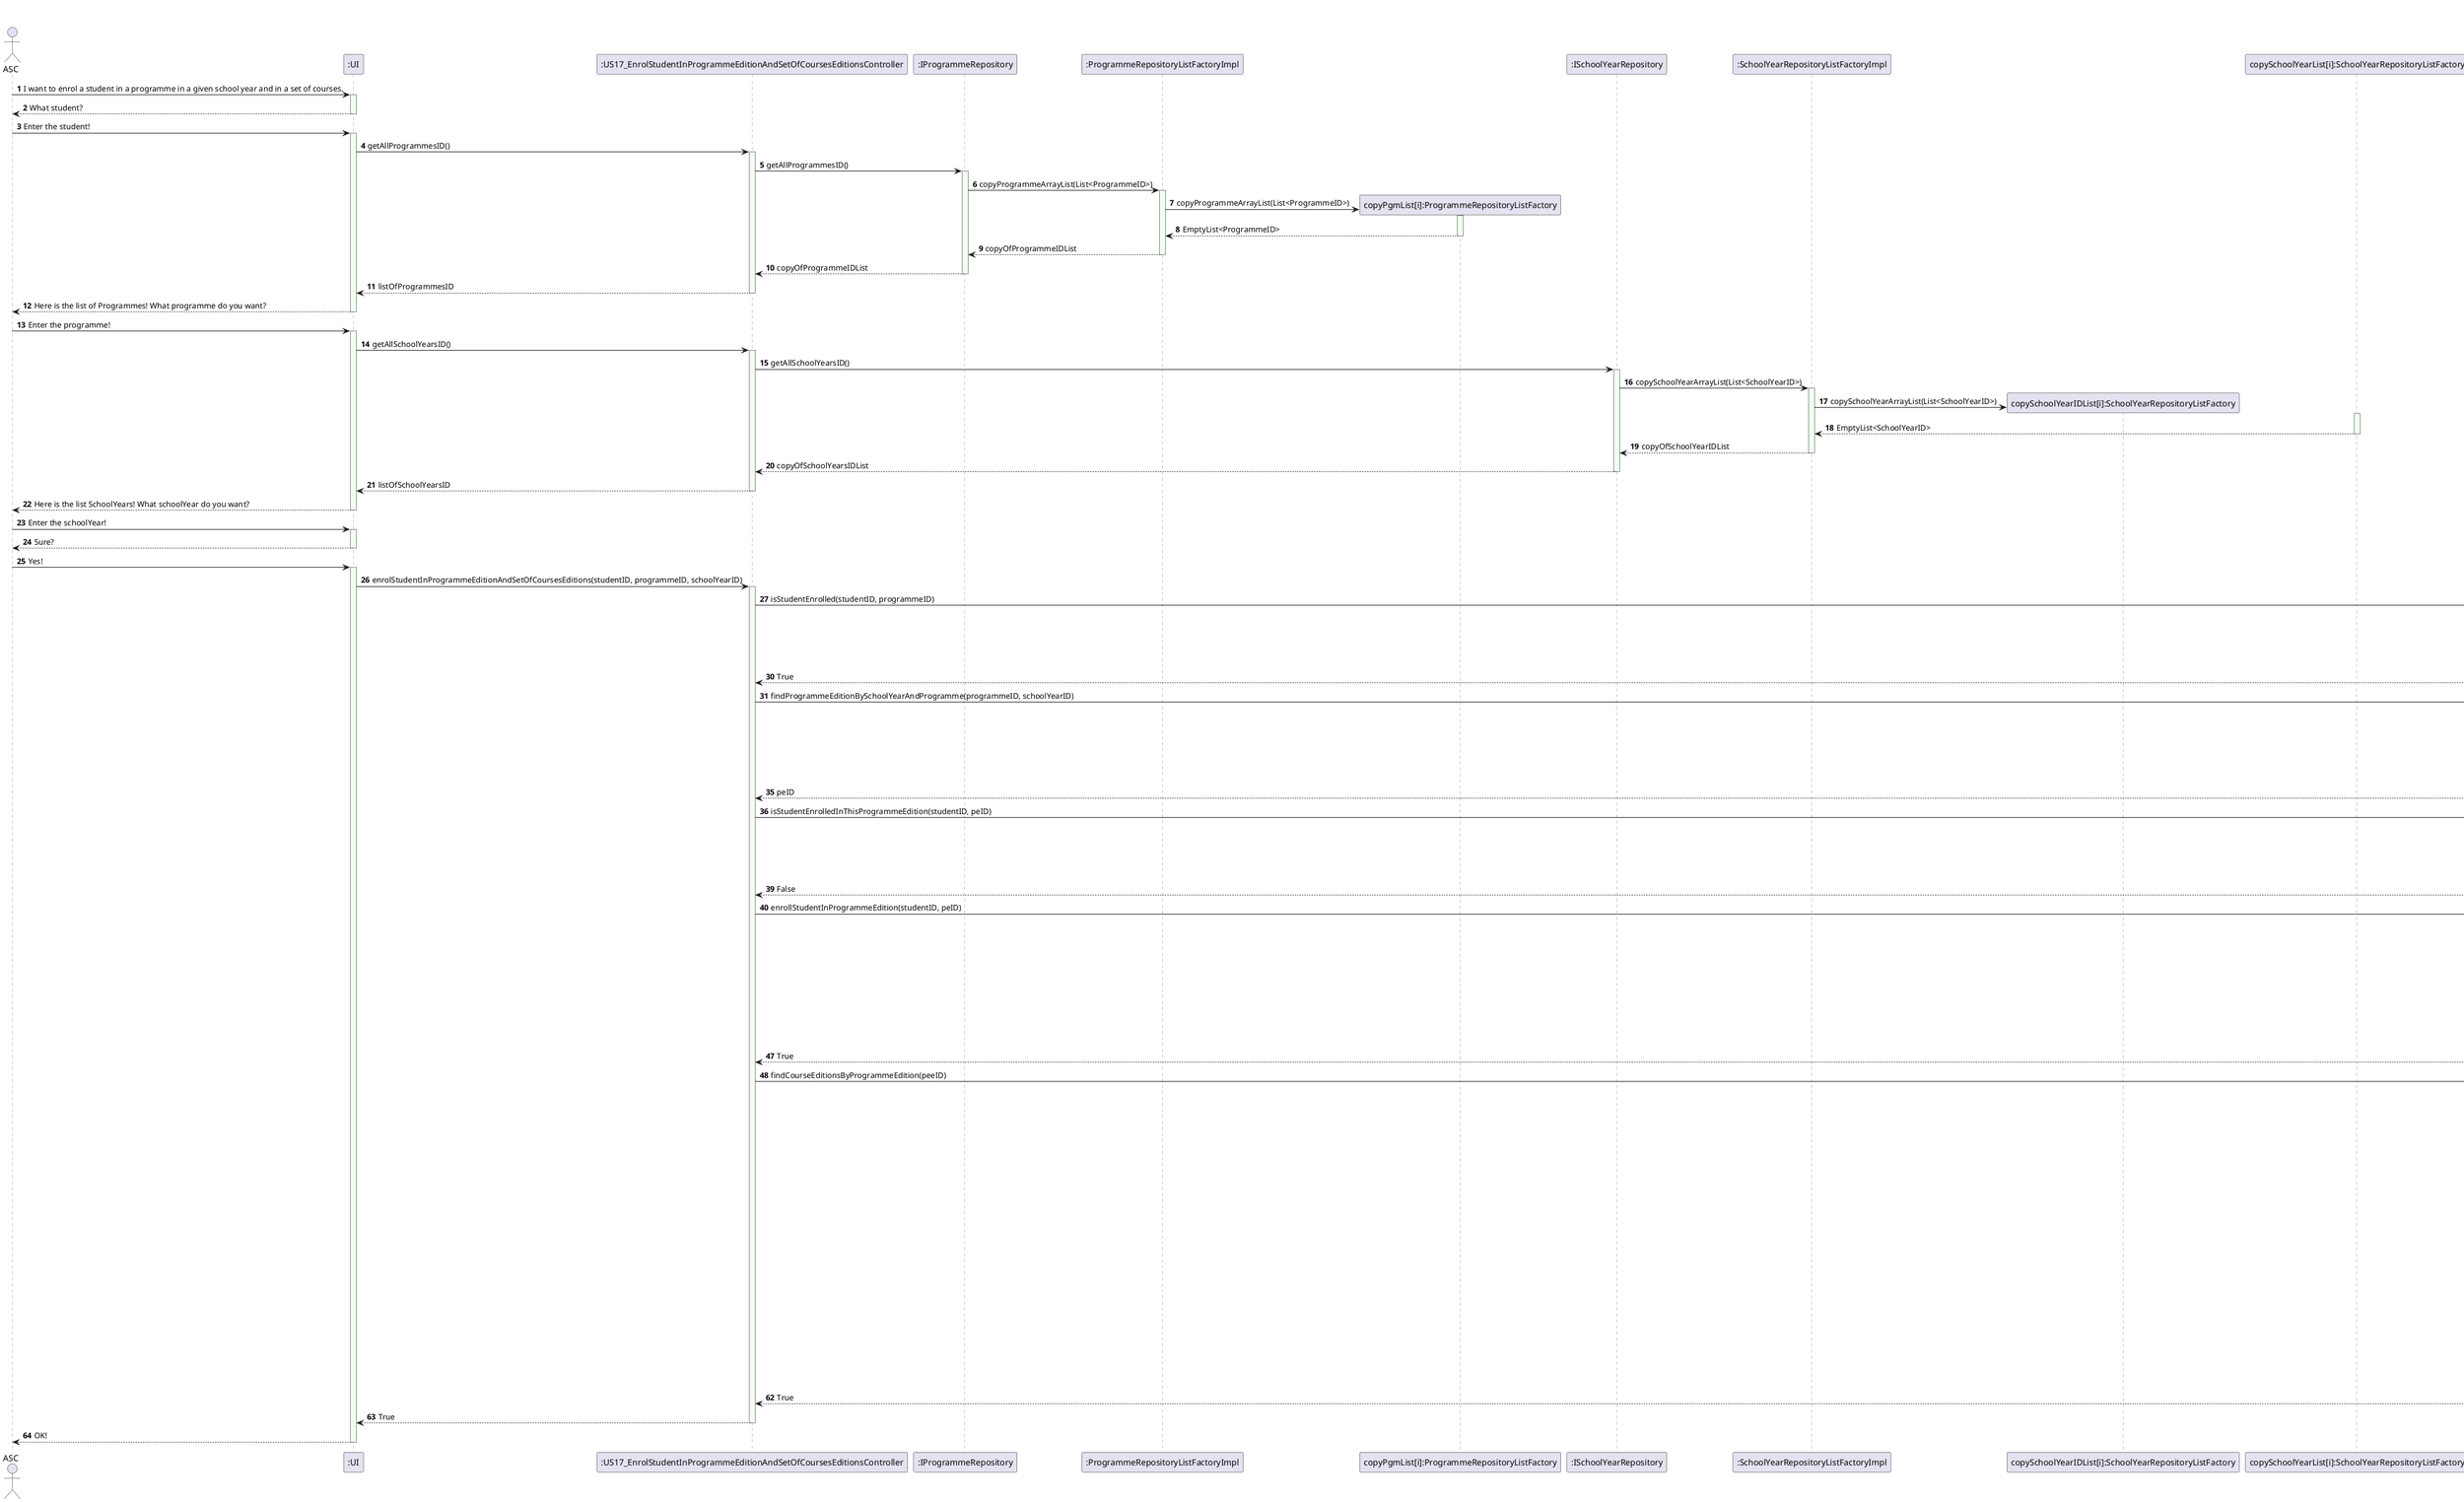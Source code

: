 @startuml
autonumber
skinparam sequence {
LifeLineBorderColor Grey
LifeLineBackgroundColor HoneyDew
}
title US17 - enrol a student in a programme in a given school year and in a set of courses
actor ASC
participant ":UI" as UI
ASC -> UI : I want to enrol a student in a programme in a given school year and in a set of courses.
activate UI
UI --> ASC : What student?
deactivate UI
ASC -> UI : Enter the student!

'' Get Programmes

activate UI
participant ":US17_EnrolStudentInProgrammeEditionAndSetOfCoursesEditionsController" as Controller
UI -> Controller : getAllProgrammesID()
activate Controller
participant ":IProgrammeRepository" as ProgrammeRepository
Controller -> ProgrammeRepository : getAllProgrammesID()
activate ProgrammeRepository
participant ":ProgrammeRepositoryListFactoryImpl" as ProgrammeRepositoryListFactoryImpl
ProgrammeRepository -> ProgrammeRepositoryListFactoryImpl : copyProgrammeArrayList(List<ProgrammeID>)
activate ProgrammeRepositoryListFactoryImpl
create "copyPgmList[i]:ProgrammeRepositoryListFactory"
ProgrammeRepositoryListFactoryImpl -> "copyPgmList[i]:ProgrammeRepositoryListFactory": copyProgrammeArrayList(List<ProgrammeID>)
activate "copyPgmList[i]:ProgrammeRepositoryListFactory"
"copyPgmList[i]:ProgrammeRepositoryListFactory" --> ProgrammeRepositoryListFactoryImpl: EmptyList<ProgrammeID>
deactivate "copyPgmList[i]:ProgrammeRepositoryListFactory"
ProgrammeRepositoryListFactoryImpl --> ProgrammeRepository : copyOfProgrammeIDList
deactivate ProgrammeRepositoryListFactoryImpl
ProgrammeRepository --> Controller : copyOfProgrammeIDList
deactivate ProgrammeRepository
Controller --> UI : listOfProgrammesID
deactivate Controller
UI --> ASC : Here is the list of Programmes! What programme do you want?
deactivate UI
ASC -> UI : Enter the programme!

'' Get SchoolYears

activate UI
participant ":ISchoolYearRepository" as SchoolYearRepository
UI -> Controller : getAllSchoolYearsID()
activate Controller
participant ":SchoolYearRepository" as SchoolYearRepository
Controller -> SchoolYearRepository : getAllSchoolYearsID()
activate SchoolYearRepository
participant ":SchoolYearRepositoryListFactoryImpl" as SchoolYearRepositoryListFactoryImpl
SchoolYearRepository -> SchoolYearRepositoryListFactoryImpl : copySchoolYearArrayList(List<SchoolYearID>)
activate SchoolYearRepositoryListFactoryImpl
create "copySchoolYearIDList[i]:SchoolYearRepositoryListFactory"
SchoolYearRepositoryListFactoryImpl -> "copySchoolYearIDList[i]:SchoolYearRepositoryListFactory": copySchoolYearArrayList(List<SchoolYearID>)
activate "copySchoolYearList[i]:SchoolYearRepositoryListFactory"
"copySchoolYearList[i]:SchoolYearRepositoryListFactory" --> SchoolYearRepositoryListFactoryImpl: EmptyList<SchoolYearID>
deactivate "copySchoolYearList[i]:SchoolYearRepositoryListFactory"
SchoolYearRepositoryListFactoryImpl --> SchoolYearRepository : copyOfSchoolYearIDList
deactivate SchoolYearRepositoryListFactoryImpl
SchoolYearRepository --> Controller : copyOfSchoolYearsIDList
deactivate SchoolYearRepository
Controller --> UI : listOfSchoolYearsID
deactivate Controller
UI --> ASC : Here is the list SchoolYears! What schoolYear do you want?
deactivate UI
ASC -> UI : Enter the schoolYear!
activate UI
UI --> ASC : Sure?
deactivate UI
ASC -> UI : Yes!

activate UI
UI -> Controller : enrolStudentInProgrammeEditionAndSetOfCoursesEditions(studentID, programmeID, schoolYearID)
activate Controller
participant ":IProgrammeEnrolmentRepository" as ProgrammeEnrolmentRepository

'' Is Student Enrolled

Controller -> ProgrammeEnrolmentRepository : isStudentEnrolled(studentID, programmeID)
activate ProgrammeEnrolmentRepository
participant "e[i]:ProgrammeEnrolment" as Enrolment
loop for each "e[i]:ProgrammeEnrolment" as Enrolment
ProgrammeEnrolmentRepository -> Enrolment : StudentID: getStudentFromEnrolment()
ProgrammeEnrolmentRepository -> Enrolment : ProgrammeID: getProgrammeFromEnrolment()
end
deactivate Enrolment
ProgrammeEnrolmentRepository --> Controller : True

'' Find Programme Edition by SchoolYear and Programme

deactivate ProgrammeEnrolmentRepository
participant ":IProgrammeEditionRepository" as ProgrammeEditionRepository
Controller -> ProgrammeEditionRepository : findProgrammeEditionBySchoolYearAndProgramme(programmeID, schoolYearID)
activate ProgrammeEditionRepository
participant ":ProgrammeEdition" as ProgrammeEdition
loop for each "pe[i]:ProgrammeEditionRepository" as ProgrammeEditionRepository
ProgrammeEditionRepository -> ProgrammeEdition : programmeEditionID : findProgrammeInProgrammeEdition(programmeID)
ProgrammeEditionRepository -> ProgrammeEdition : programmeEditionID : findSchoolYearInProgrammeEdition(schoolYearID)
ProgrammeEdition --> ProgrammeEditionRepository : peID
end
ProgrammeEditionRepository --> Controller :  peID
deactivate ProgrammeEditionRepository

'' Is Student Enrolled in This Programme Edition

participant ":IProgrammeEditionEnrolmentRepository" as ProgrammeEditionEnrolmentRepository
Controller -> ProgrammeEditionEnrolmentRepository : isStudentEnrolledInThisProgrammeEdition(studentID, peID)
activate ProgrammeEditionEnrolmentRepository
participant ":ProgrammeEditionEnrolment" as ProgrammeEditionEnrolment
loop for each "pee[i]:ProgrammeEditionEnrolmentRepository" as ProgrammeEditionEnrolmentRepository
participant ":Student" as Student
ProgrammeEditionEnrolmentRepository -> ProgrammeEditionEnrolmentID: ProgrammeEditionEnrolment: findProgrammeEditionInEnrolment()
ProgrammeEditionEnrolmentRepository -> Student: ProgrammeEditionEnrolmentID: getUniqueNumber()
participant ":ProgrammeEditionEnrolment" as ProgrammeEditionEnrolment
end
ProgrammeEditionEnrolmentRepository --> Controller : False
deactivate "ProgrammeEditionEnrolmentRepository"

'' Enroll Student in Programme Edition

Controller -> ProgrammeEditionEnrolmentRepository : enrollStudentInProgrammeEdition(studentID, peID)
activate "ProgrammeEditionEnrolmentRepository"
participant ":IProgrammeEditionEnrolmentFactory" as IProgrammeEditionEnrolmentFactory
ProgrammeEditionEnrolmentRepository -> IProgrammeEditionEnrolmentFactory: newProgrammeEditionEnrolment(studentID, peID)
activate IProgrammeEditionEnrolmentFactory
create "peeID:ProgrammeEditionEnrolment"
IProgrammeEditionEnrolmentFactory -> "peeID:ProgrammeEditionEnrolment" : newProgrammeEditionEnrolment(studentID, peID)
activate "peeID:ProgrammeEditionEnrolment"
"peeID:ProgrammeEditionEnrolment" --> IProgrammeEditionEnrolmentFactory: peeID
deactivate "peeID:ProgrammeEditionEnrolment"
IProgrammeEditionEnrolmentFactory --> ProgrammeEditionEnrolmentRepository: peeID
deactivate IProgrammeEditionEnrolmentFactory
create "pe[i]:ProgrammeEditionIDArrayList"
ProgrammeEditionEnrolmentRepository -> "pe[i]:ProgrammeEditionIDArrayList":  add(peeID)
activate "pe[i]:ProgrammeEditionIDArrayList"
ProgrammeEditionEnrolmentRepository <-- "pe[i]:ProgrammeEditionIDArrayList":  True
deactivate "pe[i]:ProgrammeEditionIDArrayList"
ProgrammeEditionEnrolmentRepository --> Controller : True
deactivate ProgrammeEditionEnrolmentRepository

'' Find Course Edition by Programme Edition

participant ":ICourseEditionRepository" as CourseEditionRepository
Controller -> CourseEditionRepository : findCourseEditionsByProgrammeEdition(peeID)
participant ":CourseEdition" as CourseEdition
activate CourseEditionRepository
participant ":CourseEditionListFactory" as CourseEditionListFactory
CourseEditionRepository -> CourseEditionListFactory: newArrayList()
activate CourseEditionListFactory
create "ce[i]:CourseEditionIDArrayList"
CourseEditionListFactory -> "ce[i]:CourseEditionIDArrayList": newArrayList ()
activate "ce[i]:CourseEditionIDArrayList"
"ce[i]:CourseEditionIDArrayList" --> CourseEditionListFactory: EmptyList<CourseEditionID>
deactivate "ce[i]:CourseEditionIDArrayList"
CourseEditionListFactory --> CourseEditionRepository: EmptyList<CourseEditionID>
deactivate CourseEditionListFactory
loop for each "ce[i]:CourseEditionRepository" as CourseEditionRepository
CourseEditionRepository -> CourseEdition :  whatProgrammeEditionBelongsThisCourseEdition()
activate CourseEdition
CourseEdition --> CourseEditionRepository : ceID
deactivate CourseEdition
participant ":CourseEditionArrayList" as CourseEditionArrayList
CourseEditionRepository -> "ce[i]:CourseEditionArrayList" :  add(ceID)
activate "ce[i]:CourseEditionArrayList"
"ce[i]:CourseEditionArrayList" --> CourseEditionRepository: True
deactivate "ce[i]:CourseEditionArrayList"
end
participant ":ICourseEditionEnrolmentRepository" as CourseEditionEnrolmentRepository
CourseEditionRepository -> CourseEditionEnrolmentRepository : ListOfCourseEditionID
deactivate CourseEditionRepository
participant ":CourseEditionEnrolment" as CourseEditionEnrolment
activate CourseEditionEnrolmentRepository
loop for each "cee[i]:CourseEditionEnrolmentRepository" as CourseEditionEnrolmentRepository
CourseEditionEnrolmentRepository -> CourseEditionEnrolment : findByStudentAndEdition(studentID, cee[i])
CourseEditionEnrolmentRepository -> CourseEditionEnrolment : isPresent()
create CourseEditionEnrolmentHashSet
CourseEditionEnrolmentRepository -> CourseEditionEnrolmentHashSet : enrolStudentInACourseEdition(studentID, ceeID)
activate CourseEditionEnrolmentHashSet
CourseEditionEnrolmentHashSet --> CourseEditionEnrolmentRepository : True
deactivate CourseEditionEnrolmentHashSet
end
CourseEditionEnrolmentRepository --> Controller : True
deactivate CourseEditionEnrolmentRepository
Controller --> UI : True
deactivate Controller
UI --> ASC: OK!
deactivate UI

@enduml